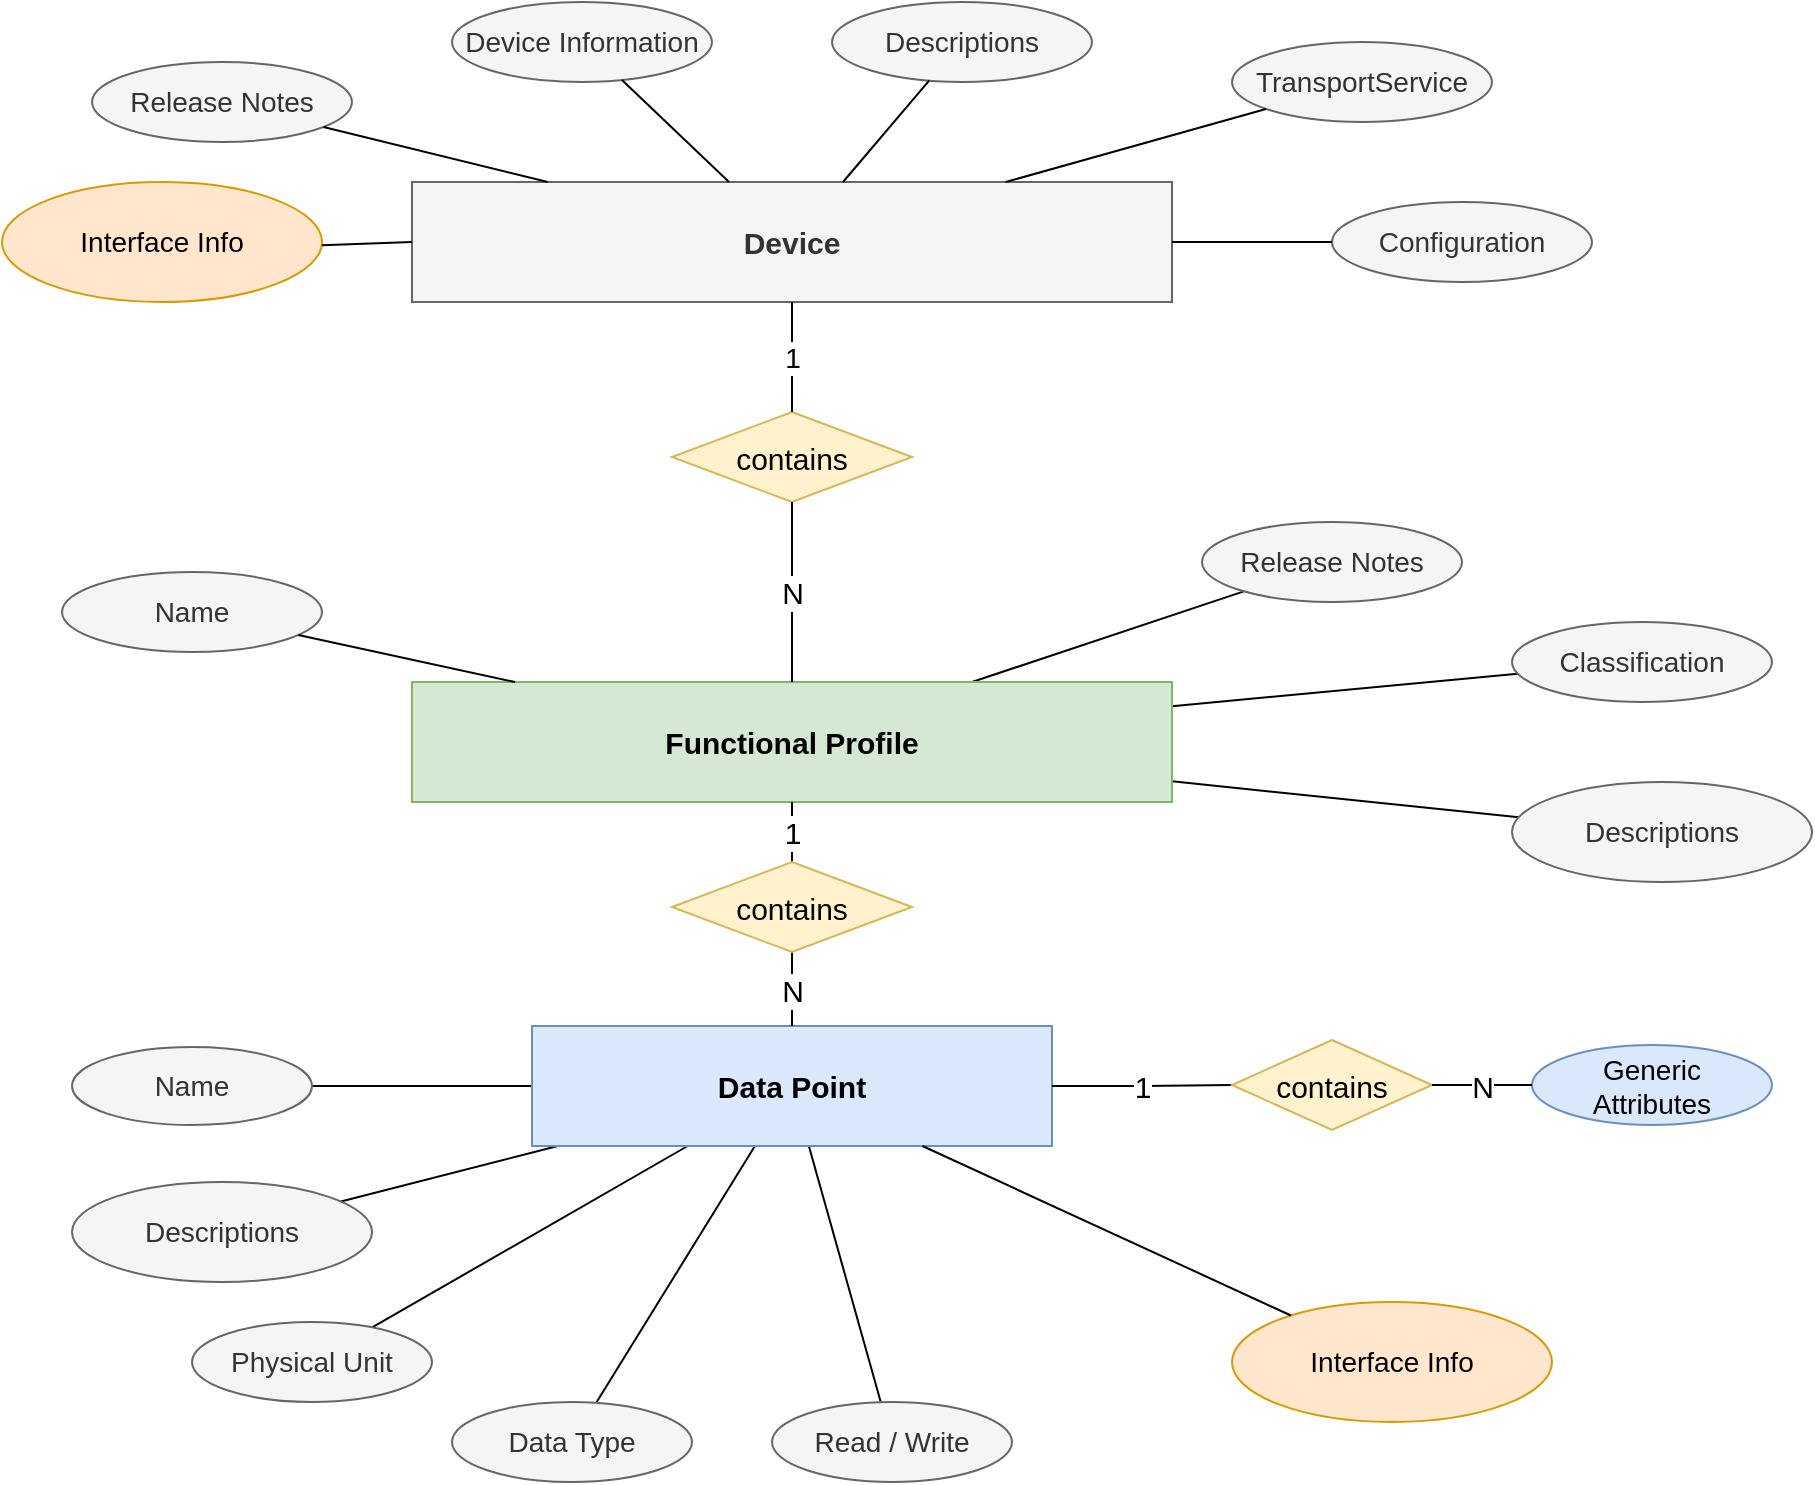 <mxfile version="24.7.17">
  <diagram id="tKd-j2QoXDF06WTp_H1R" name="Functional Profile">
    <mxGraphModel dx="1098" dy="892" grid="1" gridSize="10" guides="1" tooltips="1" connect="1" arrows="1" fold="1" page="1" pageScale="1" pageWidth="1169" pageHeight="827" math="0" shadow="0">
      <root>
        <mxCell id="0" />
        <mxCell id="1" parent="0" />
        <mxCell id="LD4AkKPJEX8BpILxFHVp-9" value="" style="rounded=0;orthogonalLoop=1;jettySize=auto;html=1;fontSize=12;endArrow=none;endFill=0;" parent="1" source="LD4AkKPJEX8BpILxFHVp-6" target="LD4AkKPJEX8BpILxFHVp-8" edge="1">
          <mxGeometry relative="1" as="geometry" />
        </mxCell>
        <mxCell id="LD4AkKPJEX8BpILxFHVp-11" value="" style="rounded=0;orthogonalLoop=1;jettySize=auto;html=1;fontSize=12;endArrow=none;endFill=0;" parent="1" source="LD4AkKPJEX8BpILxFHVp-6" target="LD4AkKPJEX8BpILxFHVp-10" edge="1">
          <mxGeometry relative="1" as="geometry" />
        </mxCell>
        <mxCell id="LD4AkKPJEX8BpILxFHVp-28" value="" style="edgeStyle=none;rounded=0;orthogonalLoop=1;jettySize=auto;html=1;strokeColor=default;fontSize=12;endArrow=none;endFill=0;" parent="1" source="LD4AkKPJEX8BpILxFHVp-6" target="LD4AkKPJEX8BpILxFHVp-27" edge="1">
          <mxGeometry relative="1" as="geometry" />
        </mxCell>
        <mxCell id="LD4AkKPJEX8BpILxFHVp-6" value="Functional Profile" style="whiteSpace=wrap;html=1;align=center;fontSize=15;fillColor=#d5e8d4;strokeColor=#82b366;fontStyle=1" parent="1" vertex="1">
          <mxGeometry x="230" y="410" width="380" height="60" as="geometry" />
        </mxCell>
        <mxCell id="LD4AkKPJEX8BpILxFHVp-8" value="Classification" style="ellipse;whiteSpace=wrap;html=1;fillColor=#f5f5f5;fontColor=#333333;strokeColor=#666666;fontSize=14;" parent="1" vertex="1">
          <mxGeometry x="780" y="380" width="130" height="40" as="geometry" />
        </mxCell>
        <mxCell id="LD4AkKPJEX8BpILxFHVp-10" value="Release Notes" style="ellipse;whiteSpace=wrap;html=1;fillColor=#f5f5f5;fontColor=#333333;strokeColor=#666666;fontSize=14;" parent="1" vertex="1">
          <mxGeometry x="625" y="330" width="130" height="40" as="geometry" />
        </mxCell>
        <mxCell id="LD4AkKPJEX8BpILxFHVp-30" value="" style="edgeStyle=none;rounded=0;orthogonalLoop=1;jettySize=auto;html=1;strokeColor=default;fontSize=12;endArrow=none;endFill=0;" parent="1" source="LD4AkKPJEX8BpILxFHVp-22" target="LD4AkKPJEX8BpILxFHVp-29" edge="1">
          <mxGeometry relative="1" as="geometry" />
        </mxCell>
        <mxCell id="LD4AkKPJEX8BpILxFHVp-33" value="" style="edgeStyle=none;rounded=0;orthogonalLoop=1;jettySize=auto;html=1;strokeColor=default;fontSize=12;endArrow=none;endFill=0;" parent="1" source="LD4AkKPJEX8BpILxFHVp-22" target="LD4AkKPJEX8BpILxFHVp-32" edge="1">
          <mxGeometry relative="1" as="geometry" />
        </mxCell>
        <mxCell id="LD4AkKPJEX8BpILxFHVp-36" value="" style="edgeStyle=none;rounded=0;orthogonalLoop=1;jettySize=auto;html=1;strokeColor=default;fontSize=12;endArrow=none;endFill=0;" parent="1" source="LD4AkKPJEX8BpILxFHVp-22" target="LD4AkKPJEX8BpILxFHVp-35" edge="1">
          <mxGeometry relative="1" as="geometry" />
        </mxCell>
        <mxCell id="LD4AkKPJEX8BpILxFHVp-39" value="" style="edgeStyle=none;rounded=0;orthogonalLoop=1;jettySize=auto;html=1;strokeColor=default;fontSize=12;endArrow=none;endFill=0;" parent="1" source="LD4AkKPJEX8BpILxFHVp-22" target="LD4AkKPJEX8BpILxFHVp-38" edge="1">
          <mxGeometry relative="1" as="geometry" />
        </mxCell>
        <mxCell id="LD4AkKPJEX8BpILxFHVp-43" value="" style="edgeStyle=none;rounded=0;orthogonalLoop=1;jettySize=auto;html=1;strokeColor=default;fontSize=12;endArrow=none;endFill=0;" parent="1" source="LD4AkKPJEX8BpILxFHVp-22" target="LD4AkKPJEX8BpILxFHVp-42" edge="1">
          <mxGeometry relative="1" as="geometry" />
        </mxCell>
        <mxCell id="LD4AkKPJEX8BpILxFHVp-22" value="Data Point" style="whiteSpace=wrap;html=1;align=center;fontSize=15;fillColor=#dae8fc;strokeColor=#6c8ebf;fontStyle=1" parent="1" vertex="1">
          <mxGeometry x="290" y="582" width="260" height="60" as="geometry" />
        </mxCell>
        <mxCell id="LD4AkKPJEX8BpILxFHVp-27" value="Descriptions" style="ellipse;whiteSpace=wrap;html=1;fillColor=#f5f5f5;fontColor=#333333;strokeColor=#666666;fontSize=14;" parent="1" vertex="1">
          <mxGeometry x="780" y="460" width="150" height="50" as="geometry" />
        </mxCell>
        <mxCell id="LD4AkKPJEX8BpILxFHVp-29" value="Name" style="ellipse;whiteSpace=wrap;html=1;fillColor=#f5f5f5;fontColor=#333333;strokeColor=#666666;fontSize=14;" parent="1" vertex="1">
          <mxGeometry x="60" y="592.5" width="120" height="39" as="geometry" />
        </mxCell>
        <mxCell id="LD4AkKPJEX8BpILxFHVp-31" style="edgeStyle=none;rounded=0;orthogonalLoop=1;jettySize=auto;html=1;exitX=0.5;exitY=1;exitDx=0;exitDy=0;strokeColor=default;fontSize=12;" parent="1" source="LD4AkKPJEX8BpILxFHVp-22" target="LD4AkKPJEX8BpILxFHVp-22" edge="1">
          <mxGeometry relative="1" as="geometry" />
        </mxCell>
        <mxCell id="LD4AkKPJEX8BpILxFHVp-32" value="Physical Unit" style="ellipse;whiteSpace=wrap;html=1;fillColor=#f5f5f5;fontColor=#333333;strokeColor=#666666;fontSize=14;" parent="1" vertex="1">
          <mxGeometry x="120" y="730" width="120" height="40" as="geometry" />
        </mxCell>
        <mxCell id="LD4AkKPJEX8BpILxFHVp-35" value="Data Type" style="ellipse;whiteSpace=wrap;html=1;fillColor=#f5f5f5;fontColor=#333333;strokeColor=#666666;fontSize=14;" parent="1" vertex="1">
          <mxGeometry x="250" y="770" width="120" height="40" as="geometry" />
        </mxCell>
        <mxCell id="LD4AkKPJEX8BpILxFHVp-38" value="Read / Write" style="ellipse;whiteSpace=wrap;html=1;fillColor=#f5f5f5;fontColor=#333333;strokeColor=#666666;fontSize=14;" parent="1" vertex="1">
          <mxGeometry x="410" y="770" width="120" height="40" as="geometry" />
        </mxCell>
        <mxCell id="LD4AkKPJEX8BpILxFHVp-42" value="Descriptions" style="ellipse;whiteSpace=wrap;html=1;fillColor=#f5f5f5;fontColor=#333333;strokeColor=#666666;fontSize=14;" parent="1" vertex="1">
          <mxGeometry x="60" y="660" width="150" height="50" as="geometry" />
        </mxCell>
        <mxCell id="LD4AkKPJEX8BpILxFHVp-44" value="Generic&lt;br&gt;Attributes" style="ellipse;whiteSpace=wrap;html=1;fillColor=#dae8fc;strokeColor=#6c8ebf;fontSize=14;" parent="1" vertex="1">
          <mxGeometry x="790" y="591.5" width="120" height="40" as="geometry" />
        </mxCell>
        <mxCell id="Q_Q-4k93iJrwOQs1B63T-6" value="1" style="edgeStyle=orthogonalEdgeStyle;rounded=0;orthogonalLoop=1;jettySize=auto;html=1;strokeColor=default;fontSize=15;endArrow=none;endFill=0;exitX=0.5;exitY=0;exitDx=0;exitDy=0;" parent="1" source="Q_Q-4k93iJrwOQs1B63T-5" target="LD4AkKPJEX8BpILxFHVp-6" edge="1">
          <mxGeometry relative="1" as="geometry">
            <mxPoint x="300" y="510" as="sourcePoint" />
          </mxGeometry>
        </mxCell>
        <mxCell id="Q_Q-4k93iJrwOQs1B63T-7" value="N" style="edgeStyle=orthogonalEdgeStyle;rounded=0;orthogonalLoop=1;jettySize=auto;html=1;strokeColor=default;fontSize=15;endArrow=none;endFill=0;" parent="1" source="Q_Q-4k93iJrwOQs1B63T-5" target="LD4AkKPJEX8BpILxFHVp-22" edge="1">
          <mxGeometry relative="1" as="geometry" />
        </mxCell>
        <mxCell id="Q_Q-4k93iJrwOQs1B63T-5" value="contains" style="shape=rhombus;perimeter=rhombusPerimeter;whiteSpace=wrap;html=1;align=center;fontSize=15;fillColor=#fff2cc;strokeColor=#d6b656;" parent="1" vertex="1">
          <mxGeometry x="360" y="500" width="120" height="45" as="geometry" />
        </mxCell>
        <mxCell id="SlZpY4ukqjDHXJNbcJtP-1" value="1" style="edgeStyle=orthogonalEdgeStyle;rounded=0;orthogonalLoop=1;jettySize=auto;html=1;strokeColor=default;fontSize=15;endArrow=none;endFill=0;entryX=0;entryY=0.5;entryDx=0;entryDy=0;exitX=1;exitY=0.5;exitDx=0;exitDy=0;" parent="1" source="LD4AkKPJEX8BpILxFHVp-22" target="SlZpY4ukqjDHXJNbcJtP-2" edge="1">
          <mxGeometry relative="1" as="geometry">
            <mxPoint x="570" y="626.5" as="sourcePoint" />
            <mxPoint x="380" y="726.5" as="targetPoint" />
          </mxGeometry>
        </mxCell>
        <mxCell id="SlZpY4ukqjDHXJNbcJtP-2" value="contains" style="shape=rhombus;perimeter=rhombusPerimeter;whiteSpace=wrap;html=1;align=center;fontSize=15;fillColor=#fff2cc;strokeColor=#d6b656;" parent="1" vertex="1">
          <mxGeometry x="640" y="589" width="100" height="45" as="geometry" />
        </mxCell>
        <mxCell id="SlZpY4ukqjDHXJNbcJtP-3" value="N" style="edgeStyle=orthogonalEdgeStyle;rounded=0;orthogonalLoop=1;jettySize=auto;html=1;strokeColor=default;fontSize=15;endArrow=none;endFill=0;exitX=1;exitY=0.5;exitDx=0;exitDy=0;entryX=0;entryY=0.5;entryDx=0;entryDy=0;" parent="1" source="SlZpY4ukqjDHXJNbcJtP-2" target="LD4AkKPJEX8BpILxFHVp-44" edge="1">
          <mxGeometry relative="1" as="geometry">
            <mxPoint x="780.0" y="624.026" as="targetPoint" />
          </mxGeometry>
        </mxCell>
        <mxCell id="NT6WLYVS-nXMuh7eGUnV-1" value="Name" style="ellipse;whiteSpace=wrap;html=1;fillColor=#f5f5f5;fontColor=#333333;strokeColor=#666666;fontSize=14;" parent="1" vertex="1">
          <mxGeometry x="55" y="355" width="130" height="40" as="geometry" />
        </mxCell>
        <mxCell id="NT6WLYVS-nXMuh7eGUnV-2" value="" style="endArrow=none;html=1;rounded=0;fontSize=14;" parent="1" source="LD4AkKPJEX8BpILxFHVp-6" target="NT6WLYVS-nXMuh7eGUnV-1" edge="1">
          <mxGeometry width="50" height="50" relative="1" as="geometry">
            <mxPoint x="440" y="330" as="sourcePoint" />
            <mxPoint x="490" y="280" as="targetPoint" />
          </mxGeometry>
        </mxCell>
        <mxCell id="NT6WLYVS-nXMuh7eGUnV-3" value="Device" style="whiteSpace=wrap;html=1;align=center;fontSize=15;fillColor=#f5f5f5;strokeColor=#666666;fontStyle=1;fontColor=#333333;" parent="1" vertex="1">
          <mxGeometry x="230" y="160" width="380" height="60" as="geometry" />
        </mxCell>
        <mxCell id="NT6WLYVS-nXMuh7eGUnV-5" value="Device Information" style="ellipse;whiteSpace=wrap;html=1;fillColor=#f5f5f5;fontColor=#333333;strokeColor=#666666;fontSize=14;" parent="1" vertex="1">
          <mxGeometry x="250" y="70" width="130" height="40" as="geometry" />
        </mxCell>
        <mxCell id="NT6WLYVS-nXMuh7eGUnV-8" value="TransportService" style="ellipse;whiteSpace=wrap;html=1;fillColor=#f5f5f5;fontColor=#333333;strokeColor=#666666;fontSize=14;" parent="1" vertex="1">
          <mxGeometry x="640" y="90" width="130" height="40" as="geometry" />
        </mxCell>
        <mxCell id="NT6WLYVS-nXMuh7eGUnV-11" value="Descriptions" style="ellipse;whiteSpace=wrap;html=1;fillColor=#f5f5f5;fontColor=#333333;strokeColor=#666666;fontSize=14;" parent="1" vertex="1">
          <mxGeometry x="440" y="70" width="130" height="40" as="geometry" />
        </mxCell>
        <mxCell id="NT6WLYVS-nXMuh7eGUnV-13" value="" style="endArrow=none;html=1;rounded=0;fontSize=14;" parent="1" source="NT6WLYVS-nXMuh7eGUnV-5" target="NT6WLYVS-nXMuh7eGUnV-3" edge="1">
          <mxGeometry width="50" height="50" relative="1" as="geometry">
            <mxPoint x="163.538" y="241.306" as="sourcePoint" />
            <mxPoint x="240" y="229.231" as="targetPoint" />
          </mxGeometry>
        </mxCell>
        <mxCell id="NT6WLYVS-nXMuh7eGUnV-16" value="" style="endArrow=none;html=1;rounded=0;fontSize=14;" parent="1" source="NT6WLYVS-nXMuh7eGUnV-8" target="NT6WLYVS-nXMuh7eGUnV-3" edge="1">
          <mxGeometry width="50" height="50" relative="1" as="geometry">
            <mxPoint x="399.864" y="79.944" as="sourcePoint" />
            <mxPoint x="422.5" y="170" as="targetPoint" />
          </mxGeometry>
        </mxCell>
        <mxCell id="NT6WLYVS-nXMuh7eGUnV-19" value="" style="endArrow=none;html=1;rounded=0;fontSize=14;" parent="1" source="NT6WLYVS-nXMuh7eGUnV-11" target="NT6WLYVS-nXMuh7eGUnV-3" edge="1">
          <mxGeometry width="50" height="50" relative="1" as="geometry">
            <mxPoint x="742.077" y="175.016" as="sourcePoint" />
            <mxPoint x="620" y="184.8" as="targetPoint" />
          </mxGeometry>
        </mxCell>
        <mxCell id="NT6WLYVS-nXMuh7eGUnV-20" value="Interface Info" style="ellipse;whiteSpace=wrap;html=1;fillColor=#ffe6cc;strokeColor=#d79b00;fontSize=14;" parent="1" vertex="1">
          <mxGeometry x="640" y="720" width="160" height="60" as="geometry" />
        </mxCell>
        <mxCell id="NT6WLYVS-nXMuh7eGUnV-21" value="" style="endArrow=none;html=1;rounded=0;fontSize=14;" parent="1" source="LD4AkKPJEX8BpILxFHVp-22" target="NT6WLYVS-nXMuh7eGUnV-20" edge="1">
          <mxGeometry width="50" height="50" relative="1" as="geometry">
            <mxPoint x="440" y="470" as="sourcePoint" />
            <mxPoint x="490" y="420" as="targetPoint" />
          </mxGeometry>
        </mxCell>
        <mxCell id="NT6WLYVS-nXMuh7eGUnV-22" value="Interface Info" style="ellipse;whiteSpace=wrap;html=1;fillColor=#ffe6cc;strokeColor=#d79b00;fontSize=14;" parent="1" vertex="1">
          <mxGeometry x="25" y="160" width="160" height="60" as="geometry" />
        </mxCell>
        <mxCell id="NT6WLYVS-nXMuh7eGUnV-23" value="" style="endArrow=none;html=1;rounded=0;fontSize=14;" parent="1" source="NT6WLYVS-nXMuh7eGUnV-22" target="NT6WLYVS-nXMuh7eGUnV-3" edge="1">
          <mxGeometry width="50" height="50" relative="1" as="geometry">
            <mxPoint x="754.663" y="242.561" as="sourcePoint" />
            <mxPoint x="620" y="224.675" as="targetPoint" />
          </mxGeometry>
        </mxCell>
        <mxCell id="NT6WLYVS-nXMuh7eGUnV-24" value="contains" style="shape=rhombus;perimeter=rhombusPerimeter;whiteSpace=wrap;html=1;align=center;fontSize=15;fillColor=#fff2cc;strokeColor=#d6b656;" parent="1" vertex="1">
          <mxGeometry x="360" y="275" width="120" height="45" as="geometry" />
        </mxCell>
        <mxCell id="NT6WLYVS-nXMuh7eGUnV-25" value="1" style="endArrow=none;html=1;rounded=0;fontSize=14;" parent="1" source="NT6WLYVS-nXMuh7eGUnV-24" target="NT6WLYVS-nXMuh7eGUnV-3" edge="1">
          <mxGeometry width="50" height="50" relative="1" as="geometry">
            <mxPoint x="440" y="470" as="sourcePoint" />
            <mxPoint x="490" y="420" as="targetPoint" />
          </mxGeometry>
        </mxCell>
        <mxCell id="NT6WLYVS-nXMuh7eGUnV-26" value="N" style="edgeStyle=orthogonalEdgeStyle;rounded=0;orthogonalLoop=1;jettySize=auto;html=1;strokeColor=default;fontSize=15;endArrow=none;endFill=0;" parent="1" source="NT6WLYVS-nXMuh7eGUnV-24" target="LD4AkKPJEX8BpILxFHVp-6" edge="1">
          <mxGeometry relative="1" as="geometry">
            <mxPoint x="430.067" y="554.975" as="sourcePoint" />
            <mxPoint x="430.067" y="592" as="targetPoint" />
          </mxGeometry>
        </mxCell>
        <mxCell id="NT6WLYVS-nXMuh7eGUnV-27" value="Release Notes" style="ellipse;whiteSpace=wrap;html=1;fillColor=#f5f5f5;fontColor=#333333;strokeColor=#666666;fontSize=14;" parent="1" vertex="1">
          <mxGeometry x="70" y="100" width="130" height="40" as="geometry" />
        </mxCell>
        <mxCell id="NT6WLYVS-nXMuh7eGUnV-28" value="" style="endArrow=none;html=1;rounded=0;fontSize=14;" parent="1" source="NT6WLYVS-nXMuh7eGUnV-27" target="NT6WLYVS-nXMuh7eGUnV-3" edge="1">
          <mxGeometry width="50" height="50" relative="1" as="geometry">
            <mxPoint x="399.864" y="79.944" as="sourcePoint" />
            <mxPoint x="422.5" y="170" as="targetPoint" />
          </mxGeometry>
        </mxCell>
        <mxCell id="9fh5fi8lEidq-qYcQSyO-1" value="Configuration" style="ellipse;whiteSpace=wrap;html=1;fillColor=#f5f5f5;fontColor=#333333;strokeColor=#666666;fontSize=14;" vertex="1" parent="1">
          <mxGeometry x="690" y="170" width="130" height="40" as="geometry" />
        </mxCell>
        <mxCell id="9fh5fi8lEidq-qYcQSyO-2" value="" style="endArrow=none;html=1;rounded=0;fontSize=14;exitX=0;exitY=0.5;exitDx=0;exitDy=0;entryX=1;entryY=0.5;entryDx=0;entryDy=0;" edge="1" parent="1" source="9fh5fi8lEidq-qYcQSyO-1" target="NT6WLYVS-nXMuh7eGUnV-3">
          <mxGeometry width="50" height="50" relative="1" as="geometry">
            <mxPoint x="650" y="250" as="sourcePoint" />
            <mxPoint x="610" y="205" as="targetPoint" />
          </mxGeometry>
        </mxCell>
      </root>
    </mxGraphModel>
  </diagram>
</mxfile>
